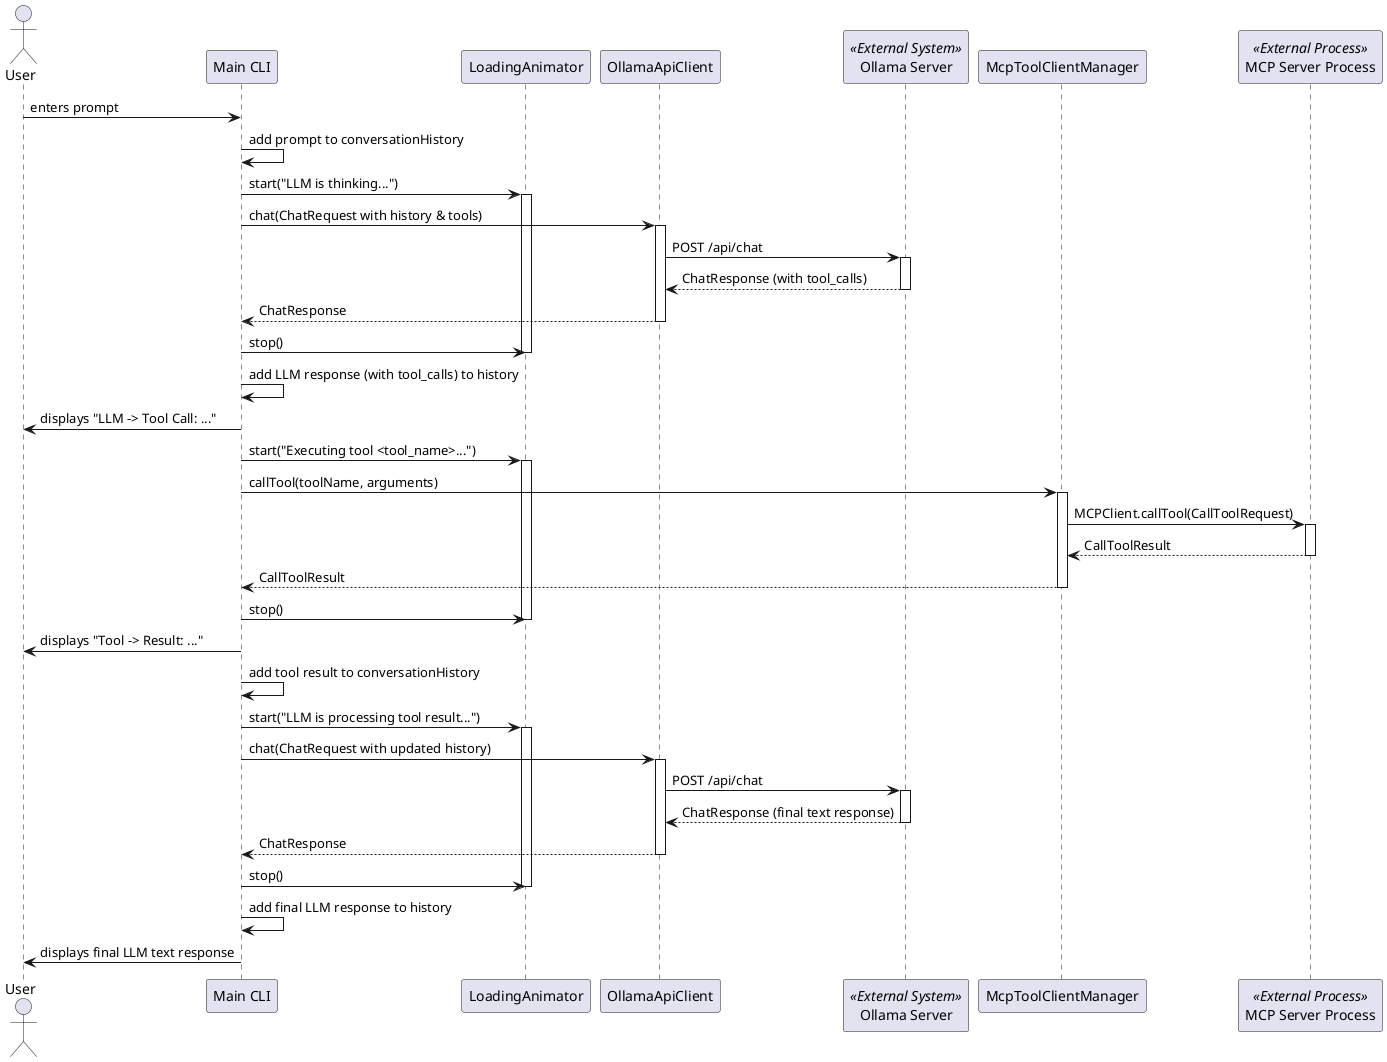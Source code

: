 @startuml ChatToolCallSequence

actor User
participant "Main CLI" as Main
participant "LoadingAnimator" as Animator
participant "OllamaApiClient" as OllamaClient
participant "Ollama Server" as OllamaSrv <<External System>>
participant "McpToolClientManager" as McpManager
participant "MCP Server Process" as McpServerP <<External Process>>

User -> Main : enters prompt
Main -> Main : add prompt to conversationHistory

' First call to LLM
Main -> Animator : start("LLM is thinking...")
activate Animator
Main -> OllamaClient : chat(ChatRequest with history & tools)
    activate OllamaClient
    OllamaClient -> OllamaSrv : POST /api/chat
        activate OllamaSrv
        OllamaSrv --> OllamaClient : ChatResponse (with tool_calls)
        deactivate OllamaSrv
    OllamaClient --> Main : ChatResponse
    deactivate OllamaClient
Main -> Animator : stop()
deactivate Animator

Main -> Main : add LLM response (with tool_calls) to history
Main -> User : displays "LLM -> Tool Call: ..."

' Tool Execution
Main -> Animator : start("Executing tool <tool_name>...")
activate Animator
Main -> McpManager : callTool(toolName, arguments)
    activate McpManager
    McpManager -> McpServerP : MCPClient.callTool(CallToolRequest)
        activate McpServerP
        McpServerP --> McpManager : CallToolResult
        deactivate McpServerP
    McpManager --> Main : CallToolResult
    deactivate McpManager
Main -> Animator : stop()
deactivate Animator

Main -> User : displays "Tool -> Result: ..."
Main -> Main : add tool result to conversationHistory

' Second call to LLM (with tool result)
Main -> Animator : start("LLM is processing tool result...")
activate Animator
Main -> OllamaClient : chat(ChatRequest with updated history)
    activate OllamaClient
    OllamaClient -> OllamaSrv : POST /api/chat
        activate OllamaSrv
        OllamaSrv --> OllamaClient : ChatResponse (final text response)
        deactivate OllamaSrv
    OllamaClient --> Main : ChatResponse
    deactivate OllamaClient
Main -> Animator : stop()
deactivate Animator

Main -> Main : add final LLM response to history
Main -> User : displays final LLM text response
@enduml